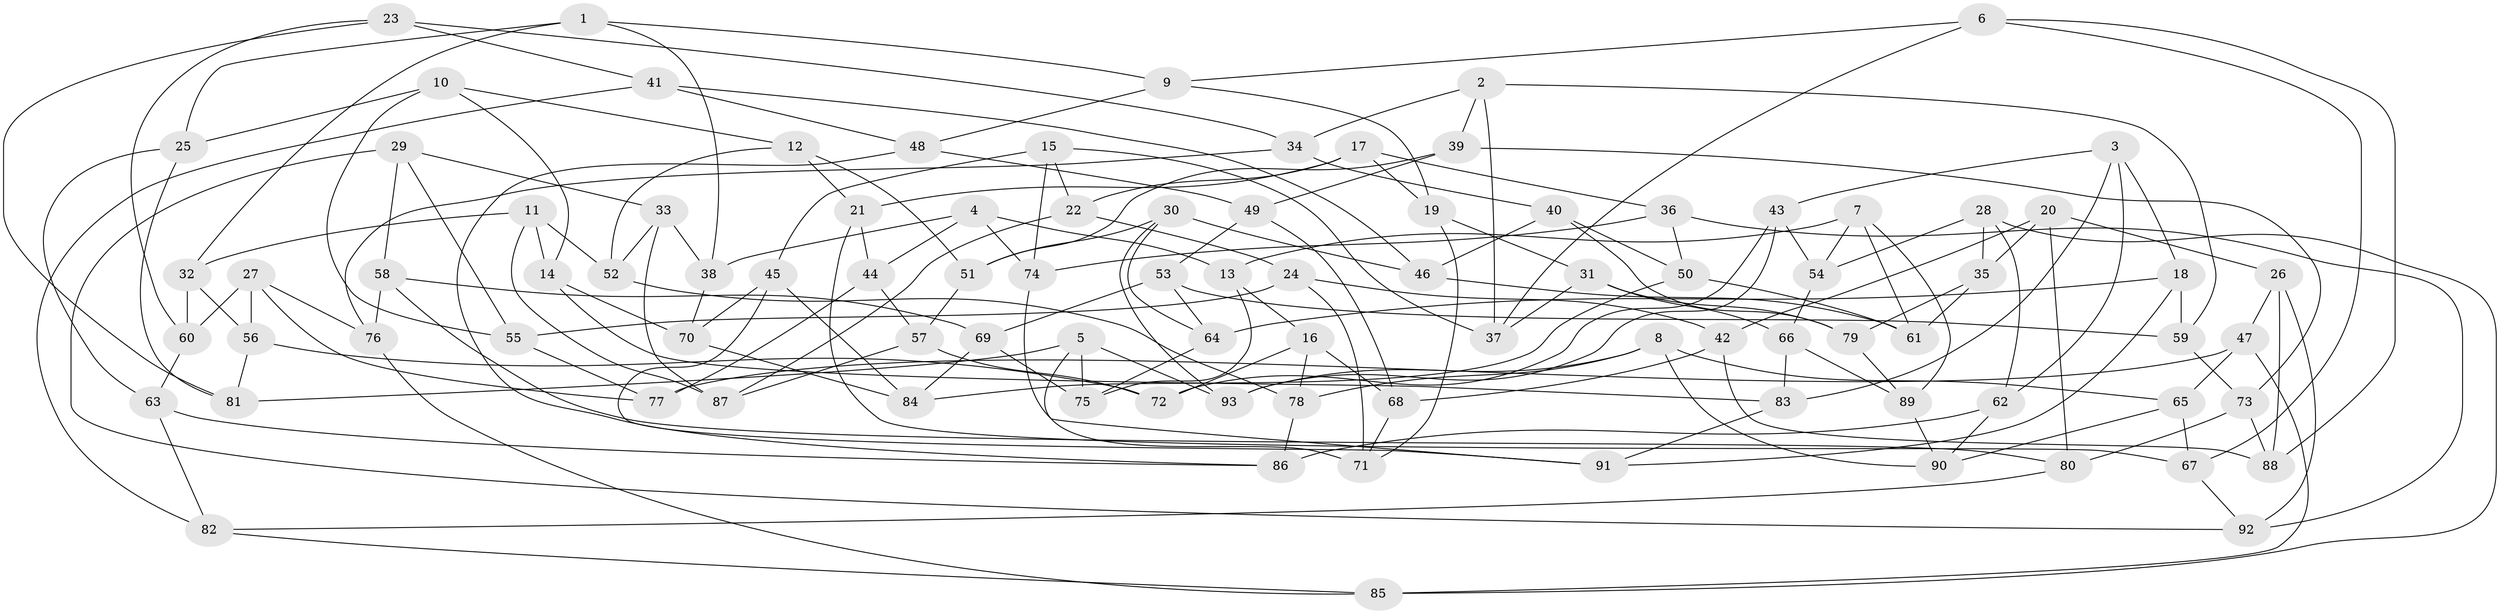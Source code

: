 // coarse degree distribution, {6: 0.5964912280701754, 5: 0.03508771929824561, 4: 0.3684210526315789}
// Generated by graph-tools (version 1.1) at 2025/42/03/06/25 10:42:17]
// undirected, 93 vertices, 186 edges
graph export_dot {
graph [start="1"]
  node [color=gray90,style=filled];
  1;
  2;
  3;
  4;
  5;
  6;
  7;
  8;
  9;
  10;
  11;
  12;
  13;
  14;
  15;
  16;
  17;
  18;
  19;
  20;
  21;
  22;
  23;
  24;
  25;
  26;
  27;
  28;
  29;
  30;
  31;
  32;
  33;
  34;
  35;
  36;
  37;
  38;
  39;
  40;
  41;
  42;
  43;
  44;
  45;
  46;
  47;
  48;
  49;
  50;
  51;
  52;
  53;
  54;
  55;
  56;
  57;
  58;
  59;
  60;
  61;
  62;
  63;
  64;
  65;
  66;
  67;
  68;
  69;
  70;
  71;
  72;
  73;
  74;
  75;
  76;
  77;
  78;
  79;
  80;
  81;
  82;
  83;
  84;
  85;
  86;
  87;
  88;
  89;
  90;
  91;
  92;
  93;
  1 -- 38;
  1 -- 32;
  1 -- 25;
  1 -- 9;
  2 -- 37;
  2 -- 34;
  2 -- 59;
  2 -- 39;
  3 -- 43;
  3 -- 83;
  3 -- 62;
  3 -- 18;
  4 -- 13;
  4 -- 44;
  4 -- 74;
  4 -- 38;
  5 -- 75;
  5 -- 81;
  5 -- 71;
  5 -- 93;
  6 -- 37;
  6 -- 9;
  6 -- 67;
  6 -- 88;
  7 -- 13;
  7 -- 61;
  7 -- 54;
  7 -- 89;
  8 -- 65;
  8 -- 78;
  8 -- 93;
  8 -- 90;
  9 -- 19;
  9 -- 48;
  10 -- 12;
  10 -- 14;
  10 -- 25;
  10 -- 55;
  11 -- 32;
  11 -- 87;
  11 -- 14;
  11 -- 52;
  12 -- 52;
  12 -- 21;
  12 -- 51;
  13 -- 16;
  13 -- 75;
  14 -- 70;
  14 -- 83;
  15 -- 74;
  15 -- 37;
  15 -- 22;
  15 -- 45;
  16 -- 72;
  16 -- 68;
  16 -- 78;
  17 -- 36;
  17 -- 19;
  17 -- 22;
  17 -- 21;
  18 -- 64;
  18 -- 91;
  18 -- 59;
  19 -- 71;
  19 -- 31;
  20 -- 26;
  20 -- 42;
  20 -- 35;
  20 -- 80;
  21 -- 44;
  21 -- 67;
  22 -- 87;
  22 -- 24;
  23 -- 34;
  23 -- 60;
  23 -- 81;
  23 -- 41;
  24 -- 42;
  24 -- 71;
  24 -- 55;
  25 -- 81;
  25 -- 63;
  26 -- 92;
  26 -- 88;
  26 -- 47;
  27 -- 56;
  27 -- 76;
  27 -- 77;
  27 -- 60;
  28 -- 62;
  28 -- 54;
  28 -- 85;
  28 -- 35;
  29 -- 55;
  29 -- 58;
  29 -- 33;
  29 -- 92;
  30 -- 51;
  30 -- 93;
  30 -- 64;
  30 -- 46;
  31 -- 79;
  31 -- 66;
  31 -- 37;
  32 -- 56;
  32 -- 60;
  33 -- 38;
  33 -- 52;
  33 -- 87;
  34 -- 40;
  34 -- 76;
  35 -- 61;
  35 -- 79;
  36 -- 50;
  36 -- 92;
  36 -- 74;
  38 -- 70;
  39 -- 73;
  39 -- 51;
  39 -- 49;
  40 -- 79;
  40 -- 50;
  40 -- 46;
  41 -- 82;
  41 -- 48;
  41 -- 46;
  42 -- 88;
  42 -- 68;
  43 -- 54;
  43 -- 93;
  43 -- 72;
  44 -- 77;
  44 -- 57;
  45 -- 70;
  45 -- 91;
  45 -- 84;
  46 -- 61;
  47 -- 65;
  47 -- 85;
  47 -- 77;
  48 -- 49;
  48 -- 86;
  49 -- 68;
  49 -- 53;
  50 -- 61;
  50 -- 84;
  51 -- 57;
  52 -- 78;
  53 -- 59;
  53 -- 64;
  53 -- 69;
  54 -- 66;
  55 -- 77;
  56 -- 72;
  56 -- 81;
  57 -- 72;
  57 -- 87;
  58 -- 69;
  58 -- 76;
  58 -- 80;
  59 -- 73;
  60 -- 63;
  62 -- 86;
  62 -- 90;
  63 -- 86;
  63 -- 82;
  64 -- 75;
  65 -- 90;
  65 -- 67;
  66 -- 83;
  66 -- 89;
  67 -- 92;
  68 -- 71;
  69 -- 75;
  69 -- 84;
  70 -- 84;
  73 -- 80;
  73 -- 88;
  74 -- 91;
  76 -- 85;
  78 -- 86;
  79 -- 89;
  80 -- 82;
  82 -- 85;
  83 -- 91;
  89 -- 90;
}
